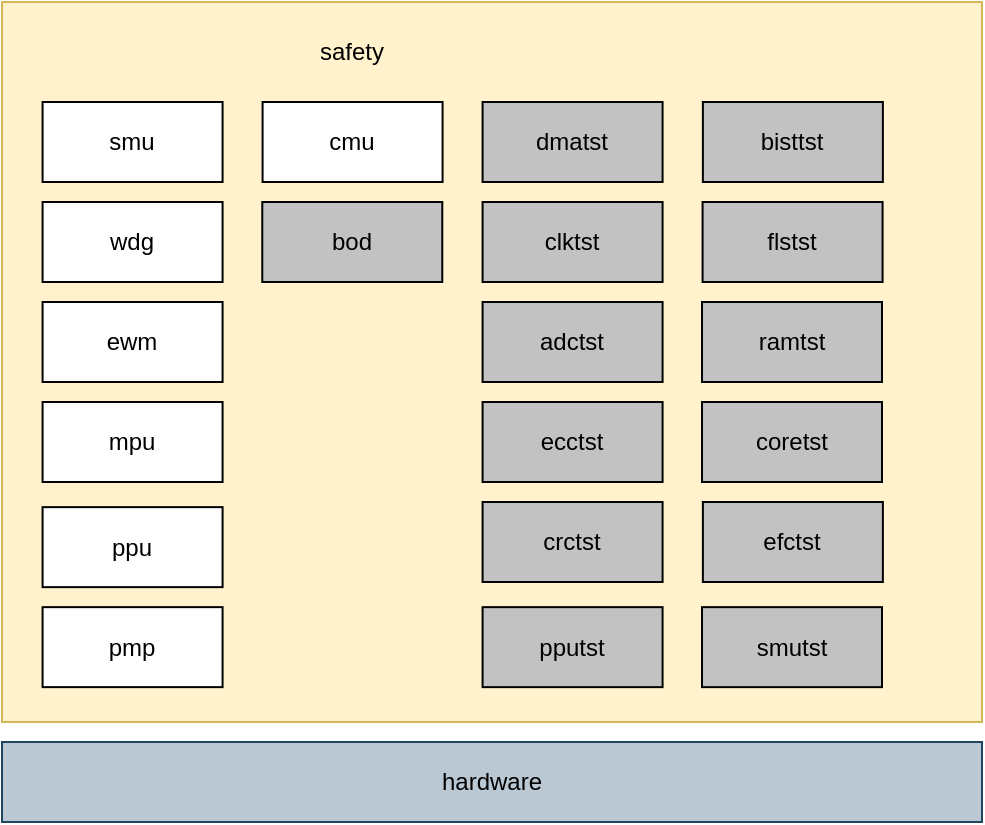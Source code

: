 <mxfile version="28.2.7">
  <diagram name="第 1 页" id="ywW7GWaxtBJA56U-Cdi4">
    <mxGraphModel dx="-306" dy="332" grid="1" gridSize="10" guides="1" tooltips="1" connect="1" arrows="1" fold="1" page="1" pageScale="1" pageWidth="827" pageHeight="1169" math="0" shadow="0">
      <root>
        <mxCell id="0" />
        <mxCell id="1" parent="0" />
        <mxCell id="SjoFOzh770Mee4uLhsdv-22" value="hardware" style="rounded=0;whiteSpace=wrap;html=1;align=center;fillColor=#bac8d3;strokeColor=#23445d;" vertex="1" parent="1">
          <mxGeometry x="940" y="740" width="490" height="40" as="geometry" />
        </mxCell>
        <mxCell id="SjoFOzh770Mee4uLhsdv-33" value="ewm" style="rounded=0;whiteSpace=wrap;html=1;" vertex="1" parent="1">
          <mxGeometry x="1180.29" y="570.0" width="90" height="40" as="geometry" />
        </mxCell>
        <mxCell id="SjoFOzh770Mee4uLhsdv-53" value="" style="rounded=0;whiteSpace=wrap;html=1;strokeColor=#d6b656;container=0;fillColor=#fff2cc;" vertex="1" parent="1">
          <mxGeometry x="940" y="370" width="490" height="360" as="geometry" />
        </mxCell>
        <mxCell id="SjoFOzh770Mee4uLhsdv-54" value="smu" style="rounded=0;whiteSpace=wrap;html=1;container=0;fillColor=default;fontColor=#000000;strokeColor=#000000;" vertex="1" parent="1">
          <mxGeometry x="960.29" y="420.0" width="90" height="40" as="geometry" />
        </mxCell>
        <mxCell id="SjoFOzh770Mee4uLhsdv-55" value="safety" style="rounded=0;whiteSpace=wrap;html=1;strokeColor=none;fillColor=none;container=0;" vertex="1" parent="1">
          <mxGeometry x="940.29" y="370" width="349.71" height="50" as="geometry" />
        </mxCell>
        <mxCell id="SjoFOzh770Mee4uLhsdv-56" value="ewm" style="rounded=0;whiteSpace=wrap;html=1;container=0;fillColor=default;fontColor=#000000;strokeColor=#000000;" vertex="1" parent="1">
          <mxGeometry x="960.29" y="520" width="90" height="40" as="geometry" />
        </mxCell>
        <mxCell id="SjoFOzh770Mee4uLhsdv-58" value="wdg" style="rounded=0;whiteSpace=wrap;html=1;container=0;fillColor=default;fontColor=#000000;strokeColor=#000000;" vertex="1" parent="1">
          <mxGeometry x="960.29" y="470.0" width="90" height="40" as="geometry" />
        </mxCell>
        <mxCell id="SjoFOzh770Mee4uLhsdv-59" value="cmu" style="rounded=0;whiteSpace=wrap;html=1;container=0;" vertex="1" parent="1">
          <mxGeometry x="1070.29" y="420.0" width="90" height="40" as="geometry" />
        </mxCell>
        <mxCell id="SjoFOzh770Mee4uLhsdv-60" value="bisttst" style="rounded=0;whiteSpace=wrap;html=1;fillColor=#c2c2c2;" vertex="1" parent="1">
          <mxGeometry x="1290.44" y="420.0" width="90" height="40" as="geometry" />
        </mxCell>
        <mxCell id="SjoFOzh770Mee4uLhsdv-63" value="flstst" style="rounded=0;whiteSpace=wrap;html=1;labelBackgroundColor=none;fillColor=#c2c2c2;" vertex="1" parent="1">
          <mxGeometry x="1290.29" y="470.0" width="90" height="40" as="geometry" />
        </mxCell>
        <mxCell id="SjoFOzh770Mee4uLhsdv-64" value="ramtst" style="rounded=0;whiteSpace=wrap;html=1;labelBackgroundColor=none;fillColor=#c2c2c2;" vertex="1" parent="1">
          <mxGeometry x="1290" y="520" width="90" height="40" as="geometry" />
        </mxCell>
        <mxCell id="SjoFOzh770Mee4uLhsdv-72" value="clktst" style="rounded=0;whiteSpace=wrap;html=1;labelBackgroundColor=none;fillColor=#c2c2c2;" vertex="1" parent="1">
          <mxGeometry x="1180.29" y="470.0" width="90" height="40" as="geometry" />
        </mxCell>
        <mxCell id="SjoFOzh770Mee4uLhsdv-73" value="coretst" style="rounded=0;whiteSpace=wrap;html=1;labelBackgroundColor=none;fillColor=#c2c2c2;" vertex="1" parent="1">
          <mxGeometry x="1290" y="570" width="90" height="40" as="geometry" />
        </mxCell>
        <mxCell id="SjoFOzh770Mee4uLhsdv-74" value="bod" style="rounded=0;whiteSpace=wrap;html=1;fillColor=#c2c2c2;" vertex="1" parent="1">
          <mxGeometry x="1070.14" y="470.0" width="90" height="40" as="geometry" />
        </mxCell>
        <mxCell id="SjoFOzh770Mee4uLhsdv-79" value="mpu" style="rounded=0;whiteSpace=wrap;html=1;container=0;fillColor=default;fontColor=#000000;strokeColor=#000000;" vertex="1" parent="1">
          <mxGeometry x="960.29" y="570.0" width="90" height="40" as="geometry" />
        </mxCell>
        <mxCell id="SjoFOzh770Mee4uLhsdv-80" value="ppu" style="rounded=0;whiteSpace=wrap;html=1;container=0;fillColor=default;fontColor=#000000;strokeColor=#000000;" vertex="1" parent="1">
          <mxGeometry x="960.29" y="622.57" width="90" height="40" as="geometry" />
        </mxCell>
        <mxCell id="SjoFOzh770Mee4uLhsdv-81" value="pmp" style="rounded=0;whiteSpace=wrap;html=1;container=0;fillColor=default;fontColor=#000000;strokeColor=#000000;" vertex="1" parent="1">
          <mxGeometry x="960.29" y="672.57" width="90" height="40" as="geometry" />
        </mxCell>
        <mxCell id="SjoFOzh770Mee4uLhsdv-83" value="dmatst" style="rounded=0;whiteSpace=wrap;html=1;labelBackgroundColor=none;fillColor=#c2c2c2;" vertex="1" parent="1">
          <mxGeometry x="1180.29" y="420" width="90" height="40" as="geometry" />
        </mxCell>
        <mxCell id="SjoFOzh770Mee4uLhsdv-84" value="adctst" style="rounded=0;whiteSpace=wrap;html=1;labelBackgroundColor=none;fillColor=#c2c2c2;" vertex="1" parent="1">
          <mxGeometry x="1180.29" y="520" width="90" height="40" as="geometry" />
        </mxCell>
        <mxCell id="SjoFOzh770Mee4uLhsdv-85" value="ecctst" style="rounded=0;whiteSpace=wrap;html=1;labelBackgroundColor=none;fillColor=#c2c2c2;" vertex="1" parent="1">
          <mxGeometry x="1180.29" y="570" width="90" height="40" as="geometry" />
        </mxCell>
        <mxCell id="SjoFOzh770Mee4uLhsdv-87" value="crctst" style="rounded=0;whiteSpace=wrap;html=1;labelBackgroundColor=none;fillColor=#c2c2c2;" vertex="1" parent="1">
          <mxGeometry x="1180.29" y="620" width="90" height="40" as="geometry" />
        </mxCell>
        <mxCell id="SjoFOzh770Mee4uLhsdv-88" value="pputst" style="rounded=0;whiteSpace=wrap;html=1;labelBackgroundColor=none;fillColor=#c2c2c2;" vertex="1" parent="1">
          <mxGeometry x="1180.29" y="672.57" width="90" height="40" as="geometry" />
        </mxCell>
        <mxCell id="SjoFOzh770Mee4uLhsdv-89" value="efctst" style="rounded=0;whiteSpace=wrap;html=1;labelBackgroundColor=none;fillColor=#c2c2c2;" vertex="1" parent="1">
          <mxGeometry x="1290.44" y="620" width="90" height="40" as="geometry" />
        </mxCell>
        <mxCell id="SjoFOzh770Mee4uLhsdv-90" value="smutst" style="rounded=0;whiteSpace=wrap;html=1;labelBackgroundColor=none;fillColor=#c2c2c2;" vertex="1" parent="1">
          <mxGeometry x="1290" y="672.57" width="90" height="40" as="geometry" />
        </mxCell>
      </root>
    </mxGraphModel>
  </diagram>
</mxfile>
